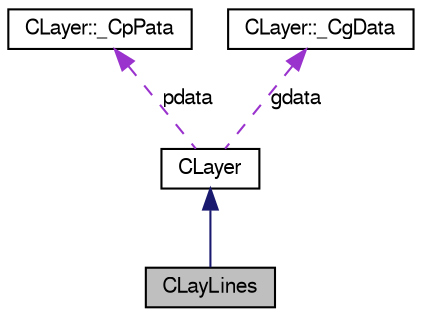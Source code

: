 digraph G
{
  edge [fontname="FreeSans",fontsize="10",labelfontname="FreeSans",labelfontsize="10"];
  node [fontname="FreeSans",fontsize="10",shape=record];
  Node1 [label="CLayLines",height=0.2,width=0.4,color="black", fillcolor="grey75", style="filled" fontcolor="black"];
  Node2 -> Node1 [dir=back,color="midnightblue",fontsize="10",style="solid",fontname="FreeSans"];
  Node2 [label="CLayer",height=0.2,width=0.4,color="black", fillcolor="white", style="filled",URL="$class_c_layer.html"];
  Node3 -> Node2 [dir=back,color="darkorchid3",fontsize="10",style="dashed",label="pdata",fontname="FreeSans"];
  Node3 [label="CLayer::_CpPata",height=0.2,width=0.4,color="black", fillcolor="white", style="filled",URL="$struct_c_layer_1_1___cp_pata.html"];
  Node4 -> Node2 [dir=back,color="darkorchid3",fontsize="10",style="dashed",label="gdata",fontname="FreeSans"];
  Node4 [label="CLayer::_CgData",height=0.2,width=0.4,color="black", fillcolor="white", style="filled",URL="$struct_c_layer_1_1___cg_data.html"];
}
